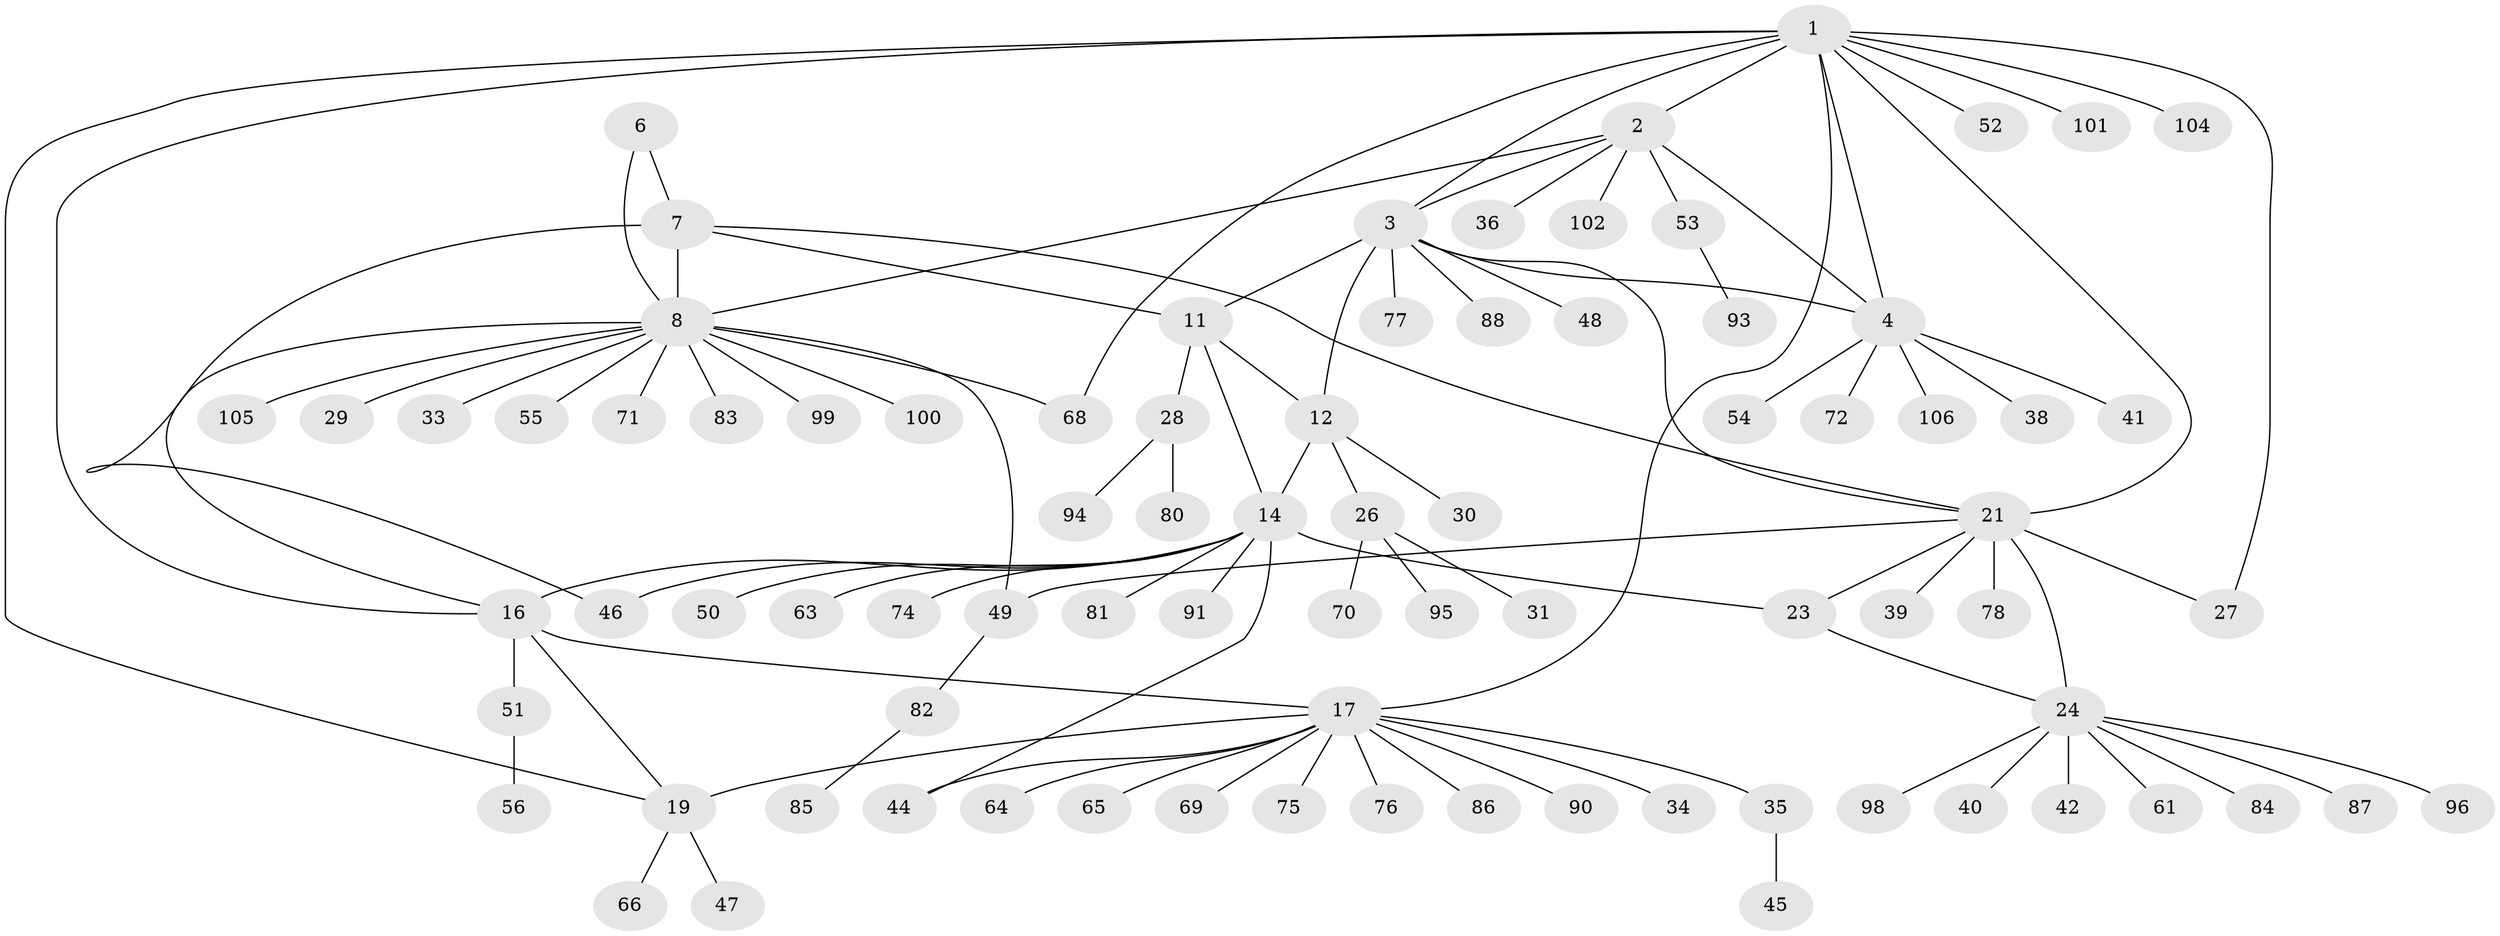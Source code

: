 // original degree distribution, {7: 0.07547169811320754, 11: 0.009433962264150943, 10: 0.009433962264150943, 5: 0.04716981132075472, 4: 0.018867924528301886, 14: 0.009433962264150943, 12: 0.018867924528301886, 8: 0.018867924528301886, 6: 0.018867924528301886, 9: 0.018867924528301886, 2: 0.09433962264150944, 3: 0.05660377358490566, 1: 0.6037735849056604}
// Generated by graph-tools (version 1.1) at 2025/42/03/06/25 10:42:09]
// undirected, 82 vertices, 102 edges
graph export_dot {
graph [start="1"]
  node [color=gray90,style=filled];
  1 [super="+18"];
  2 [super="+5"];
  3 [super="+58"];
  4 [super="+62"];
  6 [super="+97"];
  7 [super="+9"];
  8 [super="+10"];
  11 [super="+37"];
  12 [super="+13"];
  14 [super="+15"];
  16 [super="+79"];
  17 [super="+20"];
  19 [super="+32"];
  21 [super="+22"];
  23;
  24 [super="+25"];
  26 [super="+43"];
  27;
  28;
  29;
  30;
  31;
  33 [super="+59"];
  34;
  35;
  36;
  38;
  39 [super="+67"];
  40;
  41;
  42 [super="+60"];
  44;
  45 [super="+57"];
  46;
  47;
  48;
  49;
  50;
  51 [super="+89"];
  52;
  53 [super="+73"];
  54;
  55;
  56;
  61;
  63;
  64;
  65;
  66;
  68 [super="+103"];
  69;
  70;
  71;
  72;
  74;
  75;
  76;
  77;
  78;
  80;
  81;
  82 [super="+92"];
  83;
  84;
  85;
  86;
  87;
  88;
  90;
  91;
  93;
  94;
  95;
  96;
  98;
  99;
  100;
  101;
  102;
  104;
  105;
  106;
  1 -- 2 [weight=2];
  1 -- 3;
  1 -- 4;
  1 -- 52;
  1 -- 101;
  1 -- 68;
  1 -- 104;
  1 -- 16;
  1 -- 17 [weight=2];
  1 -- 19;
  1 -- 21;
  1 -- 27;
  2 -- 3 [weight=2];
  2 -- 4 [weight=2];
  2 -- 36;
  2 -- 53;
  2 -- 8;
  2 -- 102;
  3 -- 4;
  3 -- 21;
  3 -- 48;
  3 -- 77;
  3 -- 88;
  3 -- 11;
  3 -- 12;
  4 -- 38;
  4 -- 41;
  4 -- 54;
  4 -- 72;
  4 -- 106;
  6 -- 7 [weight=2];
  6 -- 8 [weight=2];
  7 -- 8 [weight=4];
  7 -- 21;
  7 -- 11;
  7 -- 46;
  8 -- 29;
  8 -- 68;
  8 -- 83;
  8 -- 33;
  8 -- 99;
  8 -- 100;
  8 -- 71;
  8 -- 105;
  8 -- 16 [weight=2];
  8 -- 49;
  8 -- 55;
  11 -- 12 [weight=2];
  11 -- 14 [weight=2];
  11 -- 28;
  12 -- 14 [weight=4];
  12 -- 30;
  12 -- 26;
  14 -- 16;
  14 -- 23;
  14 -- 44;
  14 -- 46;
  14 -- 50;
  14 -- 63;
  14 -- 81;
  14 -- 91;
  14 -- 74;
  16 -- 17 [weight=2];
  16 -- 19;
  16 -- 51;
  17 -- 19 [weight=2];
  17 -- 44;
  17 -- 75;
  17 -- 64;
  17 -- 65;
  17 -- 34;
  17 -- 35;
  17 -- 69;
  17 -- 76;
  17 -- 86;
  17 -- 90;
  19 -- 47;
  19 -- 66;
  21 -- 23 [weight=2];
  21 -- 24 [weight=4];
  21 -- 39;
  21 -- 49;
  21 -- 27;
  21 -- 78;
  23 -- 24 [weight=2];
  24 -- 42;
  24 -- 61;
  24 -- 96;
  24 -- 98;
  24 -- 40;
  24 -- 84;
  24 -- 87;
  26 -- 31;
  26 -- 70;
  26 -- 95;
  28 -- 80;
  28 -- 94;
  35 -- 45;
  49 -- 82;
  51 -- 56;
  53 -- 93;
  82 -- 85;
}
